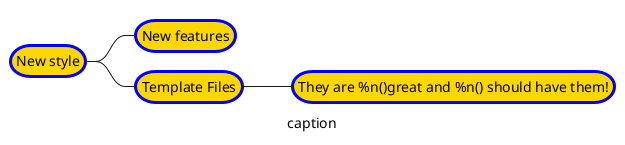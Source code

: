 {
  "sha1": "ash0uxot1dpvfl1160a0bw2eyx850rm",
  "insertion": {
    "when": "2024-05-30T20:48:21.946Z",
    "user": "plantuml@gmail.com"
  }
}
@startmindmap


<style>
node {
    Padding 6
    HorizontalAlignment center
    LineColor blue
    LineThickness 3.0
    BackgroundColor gold
    RoundCorner 40
}

</style>

* New style
** New features
** Template Files
*** They are %n()great and %n() should have them!

caption caption

@endmindmap
